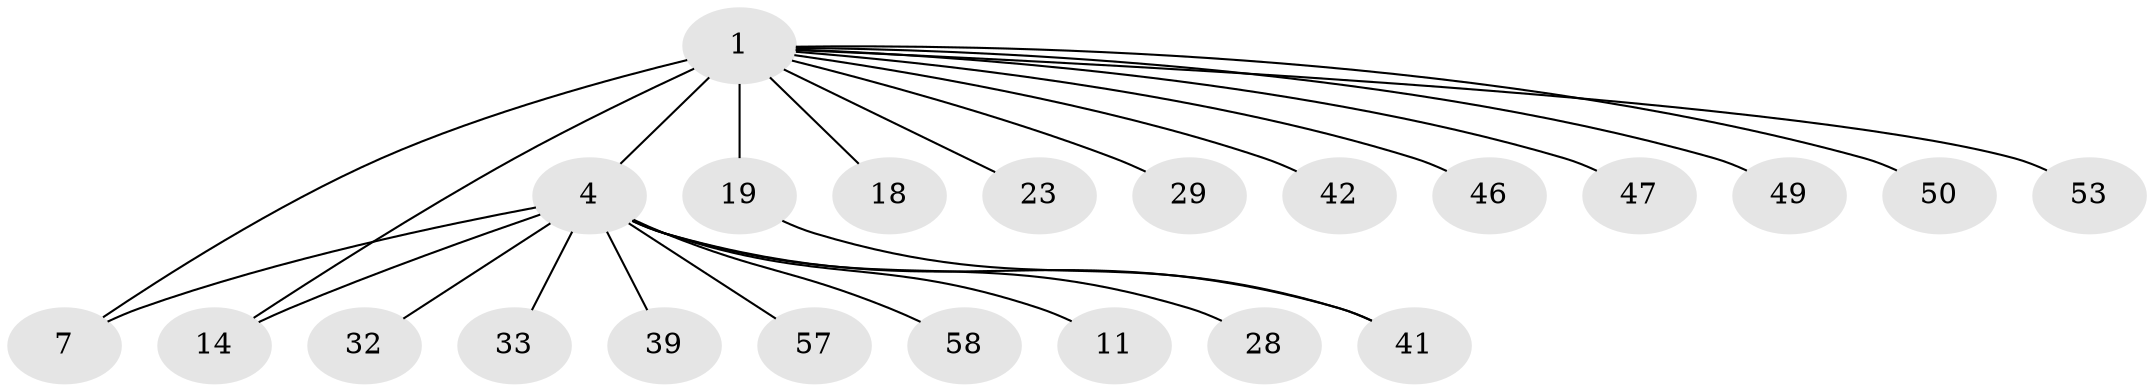 // original degree distribution, {6: 0.03225806451612903, 7: 0.03225806451612903, 5: 0.016129032258064516, 8: 0.03225806451612903, 3: 0.11290322580645161, 4: 0.0967741935483871, 10: 0.016129032258064516, 1: 0.5483870967741935, 2: 0.11290322580645161}
// Generated by graph-tools (version 1.1) at 2025/19/03/04/25 18:19:39]
// undirected, 22 vertices, 24 edges
graph export_dot {
graph [start="1"]
  node [color=gray90,style=filled];
  1 [super="+8+2+3+52+56"];
  4 [super="+9+27+37+5+51+54+16+6"];
  7 [super="+21+44"];
  11 [super="+31+12"];
  14 [super="+30+17"];
  18;
  19 [super="+55+26"];
  23;
  28;
  29;
  32;
  33;
  39;
  41;
  42;
  46;
  47;
  49;
  50;
  53;
  57;
  58;
  1 -- 4 [weight=5];
  1 -- 19;
  1 -- 7;
  1 -- 14 [weight=3];
  1 -- 49;
  1 -- 29;
  1 -- 47;
  1 -- 42;
  1 -- 46;
  1 -- 18;
  1 -- 50;
  1 -- 53;
  1 -- 23;
  4 -- 58;
  4 -- 7;
  4 -- 57;
  4 -- 33;
  4 -- 28;
  4 -- 39;
  4 -- 32;
  4 -- 41;
  4 -- 11 [weight=2];
  4 -- 14;
  19 -- 41;
}

